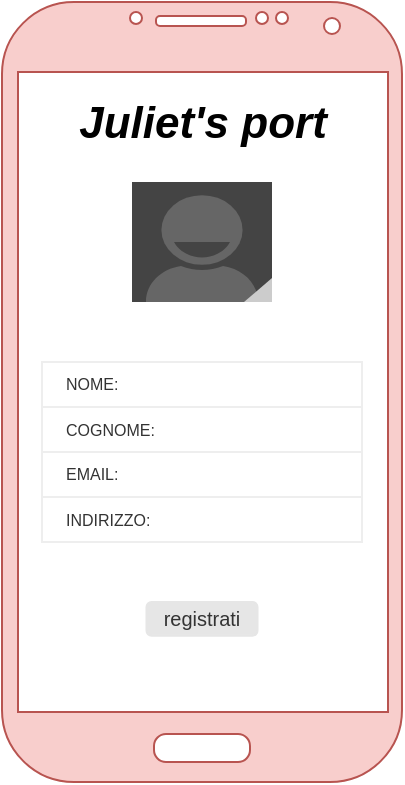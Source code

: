 <mxfile version="14.6.11" type="github" pages="4">
  <diagram id="c3rzqSjMyz1cT-s9Slfi" name="REGISTER">
    <mxGraphModel dx="512" dy="332" grid="1" gridSize="10" guides="1" tooltips="1" connect="1" arrows="1" fold="1" page="1" pageScale="1" pageWidth="827" pageHeight="1169" math="0" shadow="0">
      <root>
        <mxCell id="ql8g9sliwzq7bfOpSxAg-0" />
        <mxCell id="ql8g9sliwzq7bfOpSxAg-1" parent="ql8g9sliwzq7bfOpSxAg-0" />
        <mxCell id="ql8g9sliwzq7bfOpSxAg-2" value="" style="verticalLabelPosition=bottom;verticalAlign=top;html=1;shadow=0;dashed=0;strokeWidth=1;shape=mxgraph.android.phone2;strokeColor=#b85450;fillColor=#f8cecc;" vertex="1" parent="ql8g9sliwzq7bfOpSxAg-1">
          <mxGeometry x="70" y="40" width="200" height="390" as="geometry" />
        </mxCell>
        <mxCell id="ql8g9sliwzq7bfOpSxAg-3" value="" style="verticalLabelPosition=bottom;verticalAlign=top;html=1;shadow=0;dashed=0;strokeWidth=1;shape=mxgraph.android.contact_badge_normal;" vertex="1" parent="ql8g9sliwzq7bfOpSxAg-1">
          <mxGeometry x="135" y="130" width="70" height="60" as="geometry" />
        </mxCell>
        <mxCell id="ql8g9sliwzq7bfOpSxAg-4" value="registrati" style="rounded=1;html=1;shadow=0;dashed=0;whiteSpace=wrap;fontSize=10;fillColor=#E6E6E6;align=center;strokeColor=#E6E6E6;fontColor=#333333;" vertex="1" parent="ql8g9sliwzq7bfOpSxAg-1">
          <mxGeometry x="142.25" y="340" width="55.5" height="16.88" as="geometry" />
        </mxCell>
        <mxCell id="ql8g9sliwzq7bfOpSxAg-5" value="&lt;font style=&quot;font-size: 22px&quot;&gt;&lt;i&gt;Juliet&#39;s port&lt;/i&gt;&lt;/font&gt;" style="text;html=1;fontSize=24;fontStyle=1;verticalAlign=middle;align=center;" vertex="1" parent="ql8g9sliwzq7bfOpSxAg-1">
          <mxGeometry x="102" y="80" width="136" height="40" as="geometry" />
        </mxCell>
        <mxCell id="ql8g9sliwzq7bfOpSxAg-6" value="" style="strokeWidth=1;html=1;shadow=0;dashed=0;shape=mxgraph.android.rrect;rSize=0;strokeColor=#eeeeee;fillColor=#ffffff;gradientColor=none;" vertex="1" parent="ql8g9sliwzq7bfOpSxAg-1">
          <mxGeometry x="90" y="220" width="160" height="90" as="geometry" />
        </mxCell>
        <mxCell id="ql8g9sliwzq7bfOpSxAg-7" value="NOME:" style="strokeColor=inherit;fillColor=inherit;gradientColor=inherit;strokeWidth=1;html=1;shadow=0;dashed=0;shape=mxgraph.android.rrect;rSize=0;align=left;spacingLeft=10;fontSize=8;fontColor=#333333;" vertex="1" parent="ql8g9sliwzq7bfOpSxAg-6">
          <mxGeometry width="160" height="22.5" as="geometry" />
        </mxCell>
        <mxCell id="ql8g9sliwzq7bfOpSxAg-8" value="COGNOME:" style="strokeColor=inherit;fillColor=inherit;gradientColor=inherit;strokeWidth=1;html=1;shadow=0;dashed=0;shape=mxgraph.android.rrect;rSize=0;align=left;spacingLeft=10;fontSize=8;fontColor=#333333;" vertex="1" parent="ql8g9sliwzq7bfOpSxAg-6">
          <mxGeometry y="22.5" width="160" height="22.5" as="geometry" />
        </mxCell>
        <mxCell id="ql8g9sliwzq7bfOpSxAg-9" value="EMAIL:" style="strokeColor=inherit;fillColor=inherit;gradientColor=inherit;strokeWidth=1;html=1;shadow=0;dashed=0;shape=mxgraph.android.rrect;rSize=0;align=left;spacingLeft=10;fontSize=8;fontColor=#333333;" vertex="1" parent="ql8g9sliwzq7bfOpSxAg-6">
          <mxGeometry y="45" width="160" height="22.5" as="geometry" />
        </mxCell>
        <mxCell id="p5JReWSLZa9jr2SMIVMD-0" value="INDIRIZZO:" style="strokeColor=inherit;fillColor=inherit;gradientColor=inherit;strokeWidth=1;html=1;shadow=0;dashed=0;shape=mxgraph.android.rrect;rSize=0;align=left;spacingLeft=10;fontSize=8;fontColor=#333333;" vertex="1" parent="ql8g9sliwzq7bfOpSxAg-6">
          <mxGeometry y="67.5" width="160" height="22.5" as="geometry" />
        </mxCell>
      </root>
    </mxGraphModel>
  </diagram>
  <diagram id="C1SPTXsSujYJug1Wox_S" name="PASSWORD">
    <mxGraphModel dx="743" dy="482" grid="1" gridSize="10" guides="1" tooltips="1" connect="1" arrows="1" fold="1" page="1" pageScale="1" pageWidth="827" pageHeight="1169" math="0" shadow="0">
      <root>
        <mxCell id="bl2idtHfV2_T7LsNtcRM-0" />
        <mxCell id="bl2idtHfV2_T7LsNtcRM-1" parent="bl2idtHfV2_T7LsNtcRM-0" />
        <mxCell id="bl2idtHfV2_T7LsNtcRM-2" value="" style="verticalLabelPosition=bottom;verticalAlign=top;html=1;shadow=0;dashed=0;strokeWidth=1;shape=mxgraph.android.phone2;strokeColor=#b85450;fillColor=#f8cecc;" vertex="1" parent="bl2idtHfV2_T7LsNtcRM-1">
          <mxGeometry x="70" y="40" width="200" height="390" as="geometry" />
        </mxCell>
        <mxCell id="bl2idtHfV2_T7LsNtcRM-3" value="" style="verticalLabelPosition=bottom;verticalAlign=top;html=1;shadow=0;dashed=0;strokeWidth=1;shape=mxgraph.android.contact_badge_normal;" vertex="1" parent="bl2idtHfV2_T7LsNtcRM-1">
          <mxGeometry x="135" y="130" width="70" height="60" as="geometry" />
        </mxCell>
        <mxCell id="bl2idtHfV2_T7LsNtcRM-4" value="registrati" style="rounded=1;html=1;shadow=0;dashed=0;whiteSpace=wrap;fontSize=10;fillColor=#E6E6E6;align=center;strokeColor=#E6E6E6;fontColor=#333333;" vertex="1" parent="bl2idtHfV2_T7LsNtcRM-1">
          <mxGeometry x="142.25" y="340" width="55.5" height="16.88" as="geometry" />
        </mxCell>
        <mxCell id="bl2idtHfV2_T7LsNtcRM-5" value="&lt;font style=&quot;font-size: 22px&quot;&gt;&lt;i&gt;Juliet&#39;s port&lt;/i&gt;&lt;/font&gt;" style="text;html=1;fontSize=24;fontStyle=1;verticalAlign=middle;align=center;" vertex="1" parent="bl2idtHfV2_T7LsNtcRM-1">
          <mxGeometry x="102" y="80" width="136" height="40" as="geometry" />
        </mxCell>
        <mxCell id="bl2idtHfV2_T7LsNtcRM-6" value="" style="strokeWidth=1;html=1;shadow=0;dashed=0;shape=mxgraph.android.rrect;rSize=0;strokeColor=#eeeeee;fillColor=#ffffff;gradientColor=none;" vertex="1" parent="bl2idtHfV2_T7LsNtcRM-1">
          <mxGeometry x="90" y="220" width="160" height="90" as="geometry" />
        </mxCell>
        <mxCell id="bl2idtHfV2_T7LsNtcRM-7" value="PASSWORD:" style="strokeColor=inherit;fillColor=inherit;gradientColor=inherit;strokeWidth=1;html=1;shadow=0;dashed=0;shape=mxgraph.android.rrect;rSize=0;align=left;spacingLeft=10;fontSize=8;fontColor=#333333;" vertex="1" parent="bl2idtHfV2_T7LsNtcRM-6">
          <mxGeometry width="160" height="22.5" as="geometry" />
        </mxCell>
        <mxCell id="bl2idtHfV2_T7LsNtcRM-8" value="CONFERMA PASSWORD:" style="strokeColor=inherit;fillColor=inherit;gradientColor=inherit;strokeWidth=1;html=1;shadow=0;dashed=0;shape=mxgraph.android.rrect;rSize=0;align=left;spacingLeft=10;fontSize=8;fontColor=#333333;" vertex="1" parent="bl2idtHfV2_T7LsNtcRM-6">
          <mxGeometry y="22.5" width="160" height="22.5" as="geometry" />
        </mxCell>
        <mxCell id="bl2idtHfV2_T7LsNtcRM-9" value="" style="strokeColor=inherit;fillColor=inherit;gradientColor=inherit;strokeWidth=1;html=1;shadow=0;dashed=0;shape=mxgraph.android.rrect;rSize=0;align=left;spacingLeft=10;fontSize=8;fontColor=#333333;" vertex="1" parent="bl2idtHfV2_T7LsNtcRM-6">
          <mxGeometry y="45" width="160" height="22.5" as="geometry" />
        </mxCell>
        <mxCell id="bl2idtHfV2_T7LsNtcRM-10" value="" style="strokeColor=inherit;fillColor=inherit;gradientColor=inherit;strokeWidth=1;html=1;shadow=0;dashed=0;shape=mxgraph.android.rrect;rSize=0;align=left;spacingLeft=10;fontSize=8;fontColor=#333333;" vertex="1" parent="bl2idtHfV2_T7LsNtcRM-6">
          <mxGeometry y="67.5" width="160" height="22.5" as="geometry" />
        </mxCell>
      </root>
    </mxGraphModel>
  </diagram>
  <diagram id="OOS6tQaFtWBXDitQToDT" name="LOGIN">
    <mxGraphModel dx="512" dy="332" grid="1" gridSize="10" guides="1" tooltips="1" connect="1" arrows="1" fold="1" page="1" pageScale="1" pageWidth="827" pageHeight="1169" math="0" shadow="0">
      <root>
        <mxCell id="0" />
        <mxCell id="1" parent="0" />
        <mxCell id="6YACq_rRAbOHLaW3__G0-1" value="" style="verticalLabelPosition=bottom;verticalAlign=top;html=1;shadow=0;dashed=0;strokeWidth=1;shape=mxgraph.android.phone2;strokeColor=#b85450;fillColor=#f8cecc;" vertex="1" parent="1">
          <mxGeometry x="70" y="40" width="210" height="390" as="geometry" />
        </mxCell>
        <mxCell id="6YACq_rRAbOHLaW3__G0-4" value="login" style="rounded=1;html=1;shadow=0;dashed=0;whiteSpace=wrap;fontSize=10;fillColor=#E6E6E6;align=center;strokeColor=#E6E6E6;fontColor=#333333;" vertex="1" parent="1">
          <mxGeometry x="144.5" y="330" width="55.5" height="16.88" as="geometry" />
        </mxCell>
        <mxCell id="6YACq_rRAbOHLaW3__G0-5" value="&lt;font style=&quot;font-size: 22px&quot;&gt;&lt;span style=&quot;font-size: 8px&quot;&gt;&lt;i&gt;Benvenuto nella piattaforma Juliet&#39;s port&lt;/i&gt;&lt;/span&gt;&lt;/font&gt;" style="text;html=1;fontSize=24;fontStyle=1;verticalAlign=middle;align=center;" vertex="1" parent="1">
          <mxGeometry x="102" y="80" width="136" height="50" as="geometry" />
        </mxCell>
        <mxCell id="6YACq_rRAbOHLaW3__G0-7" value="" style="strokeWidth=1;html=1;shadow=0;dashed=0;shape=mxgraph.android.rrect;rSize=0;strokeColor=#eeeeee;fillColor=#ffffff;gradientColor=none;" vertex="1" parent="1">
          <mxGeometry x="90" y="220" width="160" height="90" as="geometry" />
        </mxCell>
        <mxCell id="6YACq_rRAbOHLaW3__G0-8" value="USERNAME:" style="strokeColor=inherit;fillColor=inherit;gradientColor=inherit;strokeWidth=1;html=1;shadow=0;dashed=0;shape=mxgraph.android.rrect;rSize=0;align=left;spacingLeft=10;fontSize=8;fontColor=#333333;" vertex="1" parent="6YACq_rRAbOHLaW3__G0-7">
          <mxGeometry width="160" height="22.5" as="geometry" />
        </mxCell>
        <mxCell id="6YACq_rRAbOHLaW3__G0-9" value="PASSWORD:" style="strokeColor=inherit;fillColor=inherit;gradientColor=inherit;strokeWidth=1;html=1;shadow=0;dashed=0;shape=mxgraph.android.rrect;rSize=0;align=left;spacingLeft=10;fontSize=8;fontColor=#333333;" vertex="1" parent="6YACq_rRAbOHLaW3__G0-7">
          <mxGeometry y="22.5" width="160" height="22.5" as="geometry" />
        </mxCell>
        <mxCell id="6YACq_rRAbOHLaW3__G0-10" value="" style="strokeColor=inherit;fillColor=inherit;gradientColor=inherit;strokeWidth=1;html=1;shadow=0;dashed=0;shape=mxgraph.android.rrect;rSize=0;align=left;spacingLeft=10;fontSize=8;fontColor=#333333;" vertex="1" parent="6YACq_rRAbOHLaW3__G0-7">
          <mxGeometry y="45" width="160" height="22.5" as="geometry" />
        </mxCell>
        <mxCell id="fLkOou6GQ3fLpsZabJCq-1" value="&lt;font size=&quot;1&quot;&gt;&lt;i style=&quot;font-weight: normal ; font-size: 15px&quot;&gt;LOGIN&lt;/i&gt;&lt;/font&gt;" style="text;strokeColor=none;fillColor=none;html=1;fontSize=24;fontStyle=1;verticalAlign=middle;align=center;" vertex="1" parent="1">
          <mxGeometry x="120" y="150" width="100" height="30" as="geometry" />
        </mxCell>
      </root>
    </mxGraphModel>
  </diagram>
  <diagram id="PXbJbUY5X_DSVw4pFLNN" name="CONFIG">
    <mxGraphModel dx="512" dy="332" grid="1" gridSize="10" guides="1" tooltips="1" connect="1" arrows="1" fold="1" page="1" pageScale="1" pageWidth="827" pageHeight="1169" math="0" shadow="0">
      <root>
        <mxCell id="PHI35jgFlUeK0dFBy4k3-0" />
        <mxCell id="PHI35jgFlUeK0dFBy4k3-1" parent="PHI35jgFlUeK0dFBy4k3-0" />
        <mxCell id="BobKT9kUtmCQ-etTndCS-0" value="" style="verticalLabelPosition=bottom;verticalAlign=top;html=1;shadow=0;dashed=0;strokeWidth=1;shape=mxgraph.android.phone2;strokeColor=#b85450;fillColor=#f8cecc;" vertex="1" parent="PHI35jgFlUeK0dFBy4k3-1">
          <mxGeometry x="70" y="40" width="200" height="390" as="geometry" />
        </mxCell>
        <mxCell id="BobKT9kUtmCQ-etTndCS-1" value="" style="verticalLabelPosition=bottom;verticalAlign=top;html=1;shadow=0;dashed=0;strokeWidth=1;shape=mxgraph.android.contact_badge_normal;" vertex="1" parent="PHI35jgFlUeK0dFBy4k3-1">
          <mxGeometry x="135" y="130" width="70" height="60" as="geometry" />
        </mxCell>
        <mxCell id="BobKT9kUtmCQ-etTndCS-2" value="login" style="rounded=1;html=1;shadow=0;dashed=0;whiteSpace=wrap;fontSize=10;fillColor=#E6E6E6;align=center;strokeColor=#E6E6E6;fontColor=#333333;" vertex="1" parent="PHI35jgFlUeK0dFBy4k3-1">
          <mxGeometry x="144.5" y="330" width="55.5" height="16.88" as="geometry" />
        </mxCell>
        <mxCell id="BobKT9kUtmCQ-etTndCS-3" value="&lt;font style=&quot;font-size: 22px&quot;&gt;&lt;i&gt;Juliet&#39;s port&lt;/i&gt;&lt;/font&gt;" style="text;html=1;fontSize=24;fontStyle=1;verticalAlign=middle;align=center;" vertex="1" parent="PHI35jgFlUeK0dFBy4k3-1">
          <mxGeometry x="102" y="80" width="136" height="40" as="geometry" />
        </mxCell>
        <mxCell id="BobKT9kUtmCQ-etTndCS-4" value="" style="strokeWidth=1;html=1;shadow=0;dashed=0;shape=mxgraph.android.rrect;rSize=0;strokeColor=#eeeeee;fillColor=#ffffff;gradientColor=none;" vertex="1" parent="PHI35jgFlUeK0dFBy4k3-1">
          <mxGeometry x="90" y="220" width="160" height="90" as="geometry" />
        </mxCell>
        <mxCell id="BobKT9kUtmCQ-etTndCS-5" value="USERNAME:" style="strokeColor=inherit;fillColor=inherit;gradientColor=inherit;strokeWidth=1;html=1;shadow=0;dashed=0;shape=mxgraph.android.rrect;rSize=0;align=left;spacingLeft=10;fontSize=8;fontColor=#333333;" vertex="1" parent="BobKT9kUtmCQ-etTndCS-4">
          <mxGeometry width="160" height="22.5" as="geometry" />
        </mxCell>
        <mxCell id="BobKT9kUtmCQ-etTndCS-6" value="PASSWORD:" style="strokeColor=inherit;fillColor=inherit;gradientColor=inherit;strokeWidth=1;html=1;shadow=0;dashed=0;shape=mxgraph.android.rrect;rSize=0;align=left;spacingLeft=10;fontSize=8;fontColor=#333333;" vertex="1" parent="BobKT9kUtmCQ-etTndCS-4">
          <mxGeometry y="22.5" width="160" height="22.5" as="geometry" />
        </mxCell>
        <mxCell id="BobKT9kUtmCQ-etTndCS-7" value="" style="strokeColor=inherit;fillColor=inherit;gradientColor=inherit;strokeWidth=1;html=1;shadow=0;dashed=0;shape=mxgraph.android.rrect;rSize=0;align=left;spacingLeft=10;fontSize=8;fontColor=#333333;" vertex="1" parent="BobKT9kUtmCQ-etTndCS-4">
          <mxGeometry y="45" width="160" height="22.5" as="geometry" />
        </mxCell>
      </root>
    </mxGraphModel>
  </diagram>
</mxfile>
